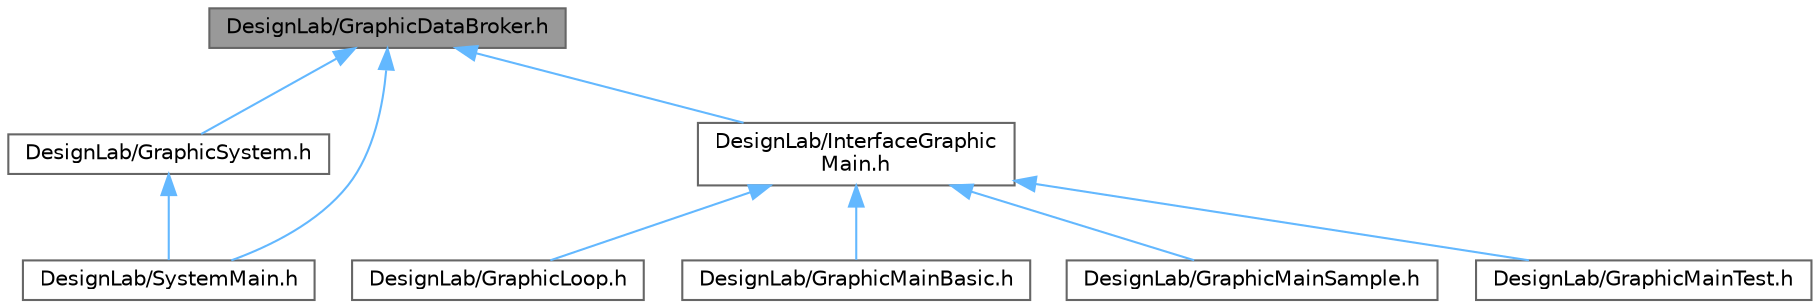digraph "DesignLab/GraphicDataBroker.h"
{
 // LATEX_PDF_SIZE
  bgcolor="transparent";
  edge [fontname=Helvetica,fontsize=10,labelfontname=Helvetica,labelfontsize=10];
  node [fontname=Helvetica,fontsize=10,shape=box,height=0.2,width=0.4];
  Node1 [id="Node000001",label="DesignLab/GraphicDataBroker.h",height=0.2,width=0.4,color="gray40", fillcolor="grey60", style="filled", fontcolor="black",tooltip="GraphicDataBrokerクラスの実装を行っている．"];
  Node1 -> Node2 [id="edge1_Node000001_Node000002",dir="back",color="steelblue1",style="solid",tooltip=" "];
  Node2 [id="Node000002",label="DesignLab/GraphicSystem.h",height=0.2,width=0.4,color="grey40", fillcolor="white", style="filled",URL="$_graphic_system_8h.html",tooltip="Dxlibの処理を行ってくれるGraphicSystemクラスを実装している．"];
  Node2 -> Node3 [id="edge2_Node000002_Node000003",dir="back",color="steelblue1",style="solid",tooltip=" "];
  Node3 [id="Node000003",label="DesignLab/SystemMain.h",height=0.2,width=0.4,color="grey40", fillcolor="white", style="filled",URL="$_system_main_8h.html",tooltip="このプログラムの処理をまとめたもの．処理の内容を大きく変えたい場合はint main()から，全く別のクラスを呼べばよい．"];
  Node1 -> Node4 [id="edge3_Node000001_Node000004",dir="back",color="steelblue1",style="solid",tooltip=" "];
  Node4 [id="Node000004",label="DesignLab/InterfaceGraphic\lMain.h",height=0.2,width=0.4,color="grey40", fillcolor="white", style="filled",URL="$_interface_graphic_main_8h.html",tooltip="IGraphicMainクラスの宣言．IGraphicMainはインターフェイスであるので実態が作れない．"];
  Node4 -> Node5 [id="edge4_Node000004_Node000005",dir="back",color="steelblue1",style="solid",tooltip=" "];
  Node5 [id="Node000005",label="DesignLab/GraphicLoop.h",height=0.2,width=0.4,color="grey40", fillcolor="white", style="filled",URL="$_graphic_loop_8h.html",tooltip="GraphicLoopクラスの実装を行っている．"];
  Node4 -> Node6 [id="edge5_Node000004_Node000006",dir="back",color="steelblue1",style="solid",tooltip=" "];
  Node6 [id="Node000006",label="DesignLab/GraphicMainBasic.h",height=0.2,width=0.4,color="grey40", fillcolor="white", style="filled",URL="$_graphic_main_basic_8h.html",tooltip="基本的な描画クラスの実装．"];
  Node4 -> Node7 [id="edge6_Node000004_Node000007",dir="back",color="steelblue1",style="solid",tooltip=" "];
  Node7 [id="Node000007",label="DesignLab/GraphicMainSample.h",height=0.2,width=0.4,color="grey40", fillcolor="white", style="filled",URL="$_graphic_main_sample_8h.html",tooltip="IGraphicMainの使い方解説"];
  Node4 -> Node8 [id="edge7_Node000004_Node000008",dir="back",color="steelblue1",style="solid",tooltip=" "];
  Node8 [id="Node000008",label="DesignLab/GraphicMainTest.h",height=0.2,width=0.4,color="grey40", fillcolor="white", style="filled",URL="$_graphic_main_test_8h_source.html",tooltip=" "];
  Node1 -> Node3 [id="edge8_Node000001_Node000003",dir="back",color="steelblue1",style="solid",tooltip=" "];
}
